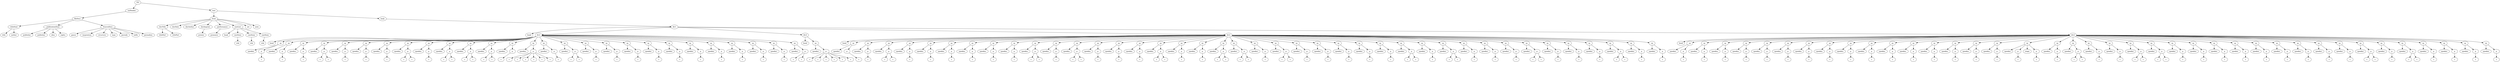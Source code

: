 digraph Tree {
	"t0" [label = "TEI"];
	"t1" [label = "teiHeader"];
	"t2" [label = "fileDesc"];
	"t3" [label = "titleStmt"];
	"t4" [label = "title"];
	"t5" [label = "author"];
	"t6" [label = "publicationStmt"];
	"t7" [label = "publisher"];
	"t8" [label = "publisher"];
	"t9" [label = "idno"];
	"t10" [label = "rights"];
	"t11" [label = "SourceDesc"];
	"t12" [label = "genre"];
	"t13" [label = "inspiration"];
	"t14" [label = "structure"];
	"t15" [label = "type"];
	"t16" [label = "periode"];
	"t17" [label = "taille"];
	"t18" [label = "permalien"];
	"t19" [label = "text"];
	"t20" [label = "front"];
	"t21" [label = "docTitle"];
	"t22" [label = "titlePart"];
	"t23" [label = "titlePart"];
	"t24" [label = "docDate"];
	"t25" [label = "docAuthor"];
	"t26" [label = "docImprint"];
	"t27" [label = "printer"];
	"t28" [label = "performance"];
	"t29" [label = "premiere"];
	"t30" [label = "castList"];
	"t31" [label = "head"];
	"t32" [label = "castItem"];
	"t33" [label = "role"];
	"t34" [label = "castItem"];
	"t35" [label = "role"];
	"t36" [label = "castItem"];
	"t37" [label = "role"];
	"t38" [label = "set"];
	"t39" [label = "note"];
	"t40" [label = "body"];
	"t41" [label = "div1"];
	"t42" [label = "head"];
	"t43" [label = "div2"];
	"t44" [label = "head"];
	"t45" [label = "sp"];
	"t46" [label = "speaker"];
	"t47" [label = "p"];
	"t48" [label = "s"];
	"t49" [label = "sp"];
	"t50" [label = "speaker"];
	"t51" [label = "p"];
	"t52" [label = "s"];
	"t53" [label = "sp"];
	"t54" [label = "speaker"];
	"t55" [label = "p"];
	"t56" [label = "s"];
	"t57" [label = "sp"];
	"t58" [label = "speaker"];
	"t59" [label = "p"];
	"t60" [label = "s"];
	"t61" [label = "s"];
	"t62" [label = "sp"];
	"t63" [label = "speaker"];
	"t64" [label = "p"];
	"t65" [label = "s"];
	"t66" [label = "sp"];
	"t67" [label = "speaker"];
	"t68" [label = "p"];
	"t69" [label = "s"];
	"t70" [label = "sp"];
	"t71" [label = "speaker"];
	"t72" [label = "p"];
	"t73" [label = "s"];
	"t74" [label = "sp"];
	"t75" [label = "speaker"];
	"t76" [label = "p"];
	"t77" [label = "s"];
	"t78" [label = "s"];
	"t79" [label = "sp"];
	"t80" [label = "speaker"];
	"t81" [label = "p"];
	"t82" [label = "s"];
	"t83" [label = "sp"];
	"t84" [label = "speaker"];
	"t85" [label = "p"];
	"t86" [label = "s"];
	"t87" [label = "s"];
	"t88" [label = "sp"];
	"t89" [label = "speaker"];
	"t90" [label = "p"];
	"t91" [label = "s"];
	"t92" [label = "s"];
	"t93" [label = "sp"];
	"t94" [label = "speaker"];
	"t95" [label = "p"];
	"t96" [label = "s"];
	"t97" [label = "s"];
	"t98" [label = "sp"];
	"t99" [label = "speaker"];
	"t100" [label = "p"];
	"t101" [label = "s"];
	"t102" [label = "sp"];
	"t103" [label = "speaker"];
	"t104" [label = "p"];
	"t105" [label = "s"];
	"t106" [label = "s"];
	"t107" [label = "s"];
	"t108" [label = "s"];
	"t109" [label = "s"];
	"t110" [label = "s"];
	"t111" [label = "sp"];
	"t112" [label = "speaker"];
	"t113" [label = "p"];
	"t114" [label = "s"];
	"t115" [label = "sp"];
	"t116" [label = "speaker"];
	"t117" [label = "p"];
	"t118" [label = "s"];
	"t119" [label = "s"];
	"t120" [label = "sp"];
	"t121" [label = "speaker"];
	"t122" [label = "p"];
	"t123" [label = "s"];
	"t124" [label = "sp"];
	"t125" [label = "speaker"];
	"t126" [label = "p"];
	"t127" [label = "s"];
	"t128" [label = "sp"];
	"t129" [label = "speaker"];
	"t130" [label = "p"];
	"t131" [label = "s"];
	"t132" [label = "sp"];
	"t133" [label = "speaker"];
	"t134" [label = "p"];
	"t135" [label = "s"];
	"t136" [label = "sp"];
	"t137" [label = "speaker"];
	"t138" [label = "p"];
	"t139" [label = "s"];
	"t140" [label = "sp"];
	"t141" [label = "speaker"];
	"t142" [label = "p"];
	"t143" [label = "s"];
	"t144" [label = "sp"];
	"t145" [label = "speaker"];
	"t146" [label = "p"];
	"t147" [label = "s"];
	"t148" [label = "sp"];
	"t149" [label = "speaker"];
	"t150" [label = "p"];
	"t151" [label = "s"];
	"t152" [label = "sp"];
	"t153" [label = "speaker"];
	"t154" [label = "p"];
	"t155" [label = "s"];
	"t156" [label = "sp"];
	"t157" [label = "speaker"];
	"t158" [label = "p"];
	"t159" [label = "s"];
	"t160" [label = "sp"];
	"t161" [label = "speaker"];
	"t162" [label = "p"];
	"t163" [label = "s"];
	"t164" [label = "s"];
	"t165" [label = "div2"];
	"t166" [label = "head"];
	"t167" [label = "sp"];
	"t168" [label = "speaker"];
	"t169" [label = "p"];
	"t170" [label = "s"];
	"t171" [label = "s"];
	"t172" [label = "s"];
	"t173" [label = "s"];
	"t174" [label = "s"];
	"t175" [label = "s"];
	"t176" [label = "div2"];
	"t177" [label = "head"];
	"t178" [label = "sp"];
	"t179" [label = "speaker"];
	"t180" [label = "p"];
	"t181" [label = "s"];
	"t182" [label = "sp"];
	"t183" [label = "speaker"];
	"t184" [label = "p"];
	"t185" [label = "s"];
	"t186" [label = "sp"];
	"t187" [label = "speaker"];
	"t188" [label = "p"];
	"t189" [label = "s"];
	"t190" [label = "s"];
	"t191" [label = "sp"];
	"t192" [label = "speaker"];
	"t193" [label = "p"];
	"t194" [label = "s"];
	"t195" [label = "sp"];
	"t196" [label = "speaker"];
	"t197" [label = "p"];
	"t198" [label = "s"];
	"t199" [label = "sp"];
	"t200" [label = "speaker"];
	"t201" [label = "p"];
	"t202" [label = "s"];
	"t203" [label = "sp"];
	"t204" [label = "speaker"];
	"t205" [label = "p"];
	"t206" [label = "s"];
	"t207" [label = "sp"];
	"t208" [label = "speaker"];
	"t209" [label = "p"];
	"t210" [label = "s"];
	"t211" [label = "sp"];
	"t212" [label = "speaker"];
	"t213" [label = "p"];
	"t214" [label = "s"];
	"t215" [label = "sp"];
	"t216" [label = "speaker"];
	"t217" [label = "p"];
	"t218" [label = "s"];
	"t219" [label = "s"];
	"t220" [label = "sp"];
	"t221" [label = "speaker"];
	"t222" [label = "p"];
	"t223" [label = "s"];
	"t224" [label = "sp"];
	"t225" [label = "speaker"];
	"t226" [label = "p"];
	"t227" [label = "s"];
	"t228" [label = "s"];
	"t229" [label = "sp"];
	"t230" [label = "speaker"];
	"t231" [label = "p"];
	"t232" [label = "s"];
	"t233" [label = "sp"];
	"t234" [label = "speaker"];
	"t235" [label = "p"];
	"t236" [label = "s"];
	"t237" [label = "sp"];
	"t238" [label = "speaker"];
	"t239" [label = "p"];
	"t240" [label = "s"];
	"t241" [label = "sp"];
	"t242" [label = "speaker"];
	"t243" [label = "p"];
	"t244" [label = "s"];
	"t245" [label = "s"];
	"t246" [label = "sp"];
	"t247" [label = "speaker"];
	"t248" [label = "p"];
	"t249" [label = "s"];
	"t250" [label = "sp"];
	"t251" [label = "speaker"];
	"t252" [label = "p"];
	"t253" [label = "s"];
	"t254" [label = "sp"];
	"t255" [label = "speaker"];
	"t256" [label = "p"];
	"t257" [label = "s"];
	"t258" [label = "s"];
	"t259" [label = "sp"];
	"t260" [label = "speaker"];
	"t261" [label = "p"];
	"t262" [label = "s"];
	"t263" [label = "s"];
	"t264" [label = "sp"];
	"t265" [label = "speaker"];
	"t266" [label = "p"];
	"t267" [label = "s"];
	"t268" [label = "sp"];
	"t269" [label = "speaker"];
	"t270" [label = "p"];
	"t271" [label = "s"];
	"t272" [label = "s"];
	"t273" [label = "sp"];
	"t274" [label = "speaker"];
	"t275" [label = "p"];
	"t276" [label = "s"];
	"t277" [label = "sp"];
	"t278" [label = "speaker"];
	"t279" [label = "p"];
	"t280" [label = "s"];
	"t281" [label = "sp"];
	"t282" [label = "speaker"];
	"t283" [label = "p"];
	"t284" [label = "s"];
	"t285" [label = "sp"];
	"t286" [label = "speaker"];
	"t287" [label = "p"];
	"t288" [label = "s"];
	"t289" [label = "sp"];
	"t290" [label = "speaker"];
	"t291" [label = "p"];
	"t292" [label = "s"];
	"t293" [label = "sp"];
	"t294" [label = "speaker"];
	"t295" [label = "p"];
	"t296" [label = "s"];
	"t297" [label = "s"];
	"t298" [label = "sp"];
	"t299" [label = "speaker"];
	"t300" [label = "p"];
	"t301" [label = "s"];
	"t302" [label = "sp"];
	"t303" [label = "speaker"];
	"t304" [label = "p"];
	"t305" [label = "s"];
	"t306" [label = "s"];
	"t307" [label = "sp"];
	"t308" [label = "speaker"];
	"t309" [label = "p"];
	"t310" [label = "s"];
	"t311" [label = "sp"];
	"t312" [label = "speaker"];
	"t313" [label = "p"];
	"t314" [label = "s"];
	"t315" [label = "sp"];
	"t316" [label = "speaker"];
	"t317" [label = "p"];
	"t318" [label = "s"];
	"t319" [label = "sp"];
	"t320" [label = "speaker"];
	"t321" [label = "p"];
	"t322" [label = "s"];
	"t323" [label = "s"];
	"t324" [label = "sp"];
	"t325" [label = "speaker"];
	"t326" [label = "p"];
	"t327" [label = "s"];
	"t328" [label = "sp"];
	"t329" [label = "speaker"];
	"t330" [label = "p"];
	"t331" [label = "s"];
	"t332" [label = "sp"];
	"t333" [label = "speaker"];
	"t334" [label = "p"];
	"t335" [label = "s"];
	"t336" [label = "sp"];
	"t337" [label = "speaker"];
	"t338" [label = "p"];
	"t339" [label = "s"];
	"t340" [label = "s"];
	"t341" [label = "sp"];
	"t342" [label = "speaker"];
	"t343" [label = "p"];
	"t344" [label = "s"];
	"t345" [label = "sp"];
	"t346" [label = "speaker"];
	"t347" [label = "p"];
	"t348" [label = "s"];
	"t349" [label = "div2"];
	"t350" [label = "head"];
	"t351" [label = "sp"];
	"t352" [label = "speaker"];
	"t353" [label = "p"];
	"t354" [label = "s"];
	"t355" [label = "sp"];
	"t356" [label = "speaker"];
	"t357" [label = "p"];
	"t358" [label = "s"];
	"t359" [label = "sp"];
	"t360" [label = "speaker"];
	"t361" [label = "p"];
	"t362" [label = "s"];
	"t363" [label = "sp"];
	"t364" [label = "speaker"];
	"t365" [label = "p"];
	"t366" [label = "s"];
	"t367" [label = "sp"];
	"t368" [label = "speaker"];
	"t369" [label = "p"];
	"t370" [label = "s"];
	"t371" [label = "sp"];
	"t372" [label = "speaker"];
	"t373" [label = "p"];
	"t374" [label = "s"];
	"t375" [label = "sp"];
	"t376" [label = "speaker"];
	"t377" [label = "p"];
	"t378" [label = "s"];
	"t379" [label = "sp"];
	"t380" [label = "speaker"];
	"t381" [label = "p"];
	"t382" [label = "s"];
	"t383" [label = "sp"];
	"t384" [label = "speaker"];
	"t385" [label = "p"];
	"t386" [label = "s"];
	"t387" [label = "sp"];
	"t388" [label = "speaker"];
	"t389" [label = "p"];
	"t390" [label = "s"];
	"t391" [label = "sp"];
	"t392" [label = "speaker"];
	"t393" [label = "p"];
	"t394" [label = "s"];
	"t395" [label = "sp"];
	"t396" [label = "speaker"];
	"t397" [label = "p"];
	"t398" [label = "s"];
	"t399" [label = "sp"];
	"t400" [label = "speaker"];
	"t401" [label = "p"];
	"t402" [label = "s"];
	"t403" [label = "sp"];
	"t404" [label = "speaker"];
	"t405" [label = "p"];
	"t406" [label = "s"];
	"t407" [label = "sp"];
	"t408" [label = "speaker"];
	"t409" [label = "p"];
	"t410" [label = "s"];
	"t411" [label = "sp"];
	"t412" [label = "speaker"];
	"t413" [label = "p"];
	"t414" [label = "s"];
	"t415" [label = "sp"];
	"t416" [label = "speaker"];
	"t417" [label = "p"];
	"t418" [label = "s"];
	"t419" [label = "stage"];
	"t420" [label = "p"];
	"t421" [label = "s"];
	"t422" [label = "sp"];
	"t423" [label = "speaker"];
	"t424" [label = "p"];
	"t425" [label = "s"];
	"t426" [label = "sp"];
	"t427" [label = "speaker"];
	"t428" [label = "p"];
	"t429" [label = "s"];
	"t430" [label = "s"];
	"t431" [label = "sp"];
	"t432" [label = "speaker"];
	"t433" [label = "p"];
	"t434" [label = "s"];
	"t435" [label = "sp"];
	"t436" [label = "speaker"];
	"t437" [label = "p"];
	"t438" [label = "s"];
	"t439" [label = "sp"];
	"t440" [label = "speaker"];
	"t441" [label = "p"];
	"t442" [label = "s"];
	"t443" [label = "s"];
	"t444" [label = "sp"];
	"t445" [label = "speaker"];
	"t446" [label = "p"];
	"t447" [label = "s"];
	"t448" [label = "s"];
	"t449" [label = "sp"];
	"t450" [label = "speaker"];
	"t451" [label = "p"];
	"t452" [label = "s"];
	"t453" [label = "sp"];
	"t454" [label = "speaker"];
	"t455" [label = "p"];
	"t456" [label = "s"];
	"t457" [label = "sp"];
	"t458" [label = "speaker"];
	"t459" [label = "p"];
	"t460" [label = "s"];
	"t461" [label = "sp"];
	"t462" [label = "speaker"];
	"t463" [label = "p"];
	"t464" [label = "s"];
	"t465" [label = "sp"];
	"t466" [label = "speaker"];
	"t467" [label = "p"];
	"t468" [label = "s"];
	"t469" [label = "sp"];
	"t470" [label = "speaker"];
	"t471" [label = "p"];
	"t472" [label = "s"];
	"t473" [label = "sp"];
	"t474" [label = "speaker"];
	"t475" [label = "p"];
	"t476" [label = "s"];
	"t477" [label = "sp"];
	"t478" [label = "speaker"];
	"t479" [label = "p"];
	"t480" [label = "s"];
	"t481" [label = "sp"];
	"t482" [label = "speaker"];
	"t483" [label = "p"];
	"t484" [label = "s"];
	"t485" [label = "sp"];
	"t486" [label = "speaker"];
	"t487" [label = "p"];
	"t488" [label = "s"];
	"t489" [label = "s"];
	"t490" [label = "sp"];
	"t491" [label = "speaker"];
	"t492" [label = "p"];
	"t493" [label = "s"];
	"t494" [label = "sp"];
	"t495" [label = "speaker"];
	"t496" [label = "p"];
	"t497" [label = "s"];
	"t498" [label = "s"];
	"t499" [label = "sp"];
	"t500" [label = "speaker"];
	"t501" [label = "p"];
	"t502" [label = "s"];
	"t503" [label = "sp"];
	"t504" [label = "speaker"];
	"t505" [label = "p"];
	"t506" [label = "s"];
	"t507" [label = "sp"];
	"t508" [label = "speaker"];
	"t509" [label = "p"];
	"t510" [label = "s"];
	"t511" [label = "sp"];
	"t512" [label = "speaker"];
	"t513" [label = "p"];
	"t514" [label = "s"];
	"t0" -> "t1";
	"t1" -> "t2";
	"t2" -> "t3";
	"t3" -> "t4";
	"t3" -> "t5";
	"t2" -> "t6";
	"t6" -> "t7";
	"t6" -> "t8";
	"t6" -> "t9";
	"t6" -> "t10";
	"t2" -> "t11";
	"t11" -> "t12";
	"t11" -> "t13";
	"t11" -> "t14";
	"t11" -> "t15";
	"t11" -> "t16";
	"t11" -> "t17";
	"t11" -> "t18";
	"t0" -> "t19";
	"t19" -> "t20";
	"t20" -> "t21";
	"t21" -> "t22";
	"t21" -> "t23";
	"t20" -> "t24";
	"t20" -> "t25";
	"t20" -> "t26";
	"t26" -> "t27";
	"t20" -> "t28";
	"t28" -> "t29";
	"t20" -> "t30";
	"t30" -> "t31";
	"t30" -> "t32";
	"t32" -> "t33";
	"t30" -> "t34";
	"t34" -> "t35";
	"t30" -> "t36";
	"t36" -> "t37";
	"t20" -> "t38";
	"t20" -> "t39";
	"t19" -> "t40";
	"t40" -> "t41";
	"t41" -> "t42";
	"t41" -> "t43";
	"t43" -> "t44";
	"t43" -> "t45";
	"t45" -> "t46";
	"t45" -> "t47";
	"t47" -> "t48";
	"t43" -> "t49";
	"t49" -> "t50";
	"t49" -> "t51";
	"t51" -> "t52";
	"t43" -> "t53";
	"t53" -> "t54";
	"t53" -> "t55";
	"t55" -> "t56";
	"t43" -> "t57";
	"t57" -> "t58";
	"t57" -> "t59";
	"t59" -> "t60";
	"t59" -> "t61";
	"t43" -> "t62";
	"t62" -> "t63";
	"t62" -> "t64";
	"t64" -> "t65";
	"t43" -> "t66";
	"t66" -> "t67";
	"t66" -> "t68";
	"t68" -> "t69";
	"t43" -> "t70";
	"t70" -> "t71";
	"t70" -> "t72";
	"t72" -> "t73";
	"t43" -> "t74";
	"t74" -> "t75";
	"t74" -> "t76";
	"t76" -> "t77";
	"t76" -> "t78";
	"t43" -> "t79";
	"t79" -> "t80";
	"t79" -> "t81";
	"t81" -> "t82";
	"t43" -> "t83";
	"t83" -> "t84";
	"t83" -> "t85";
	"t85" -> "t86";
	"t85" -> "t87";
	"t43" -> "t88";
	"t88" -> "t89";
	"t88" -> "t90";
	"t90" -> "t91";
	"t90" -> "t92";
	"t43" -> "t93";
	"t93" -> "t94";
	"t93" -> "t95";
	"t95" -> "t96";
	"t95" -> "t97";
	"t43" -> "t98";
	"t98" -> "t99";
	"t98" -> "t100";
	"t100" -> "t101";
	"t43" -> "t102";
	"t102" -> "t103";
	"t102" -> "t104";
	"t104" -> "t105";
	"t104" -> "t106";
	"t104" -> "t107";
	"t104" -> "t108";
	"t104" -> "t109";
	"t104" -> "t110";
	"t43" -> "t111";
	"t111" -> "t112";
	"t111" -> "t113";
	"t113" -> "t114";
	"t43" -> "t115";
	"t115" -> "t116";
	"t115" -> "t117";
	"t117" -> "t118";
	"t117" -> "t119";
	"t43" -> "t120";
	"t120" -> "t121";
	"t120" -> "t122";
	"t122" -> "t123";
	"t43" -> "t124";
	"t124" -> "t125";
	"t124" -> "t126";
	"t126" -> "t127";
	"t43" -> "t128";
	"t128" -> "t129";
	"t128" -> "t130";
	"t130" -> "t131";
	"t43" -> "t132";
	"t132" -> "t133";
	"t132" -> "t134";
	"t134" -> "t135";
	"t43" -> "t136";
	"t136" -> "t137";
	"t136" -> "t138";
	"t138" -> "t139";
	"t43" -> "t140";
	"t140" -> "t141";
	"t140" -> "t142";
	"t142" -> "t143";
	"t43" -> "t144";
	"t144" -> "t145";
	"t144" -> "t146";
	"t146" -> "t147";
	"t43" -> "t148";
	"t148" -> "t149";
	"t148" -> "t150";
	"t150" -> "t151";
	"t43" -> "t152";
	"t152" -> "t153";
	"t152" -> "t154";
	"t154" -> "t155";
	"t43" -> "t156";
	"t156" -> "t157";
	"t156" -> "t158";
	"t158" -> "t159";
	"t43" -> "t160";
	"t160" -> "t161";
	"t160" -> "t162";
	"t162" -> "t163";
	"t162" -> "t164";
	"t41" -> "t165";
	"t165" -> "t166";
	"t165" -> "t167";
	"t167" -> "t168";
	"t167" -> "t169";
	"t169" -> "t170";
	"t169" -> "t171";
	"t169" -> "t172";
	"t169" -> "t173";
	"t169" -> "t174";
	"t169" -> "t175";
	"t41" -> "t176";
	"t176" -> "t177";
	"t176" -> "t178";
	"t178" -> "t179";
	"t178" -> "t180";
	"t180" -> "t181";
	"t176" -> "t182";
	"t182" -> "t183";
	"t182" -> "t184";
	"t184" -> "t185";
	"t176" -> "t186";
	"t186" -> "t187";
	"t186" -> "t188";
	"t188" -> "t189";
	"t188" -> "t190";
	"t176" -> "t191";
	"t191" -> "t192";
	"t191" -> "t193";
	"t193" -> "t194";
	"t176" -> "t195";
	"t195" -> "t196";
	"t195" -> "t197";
	"t197" -> "t198";
	"t176" -> "t199";
	"t199" -> "t200";
	"t199" -> "t201";
	"t201" -> "t202";
	"t176" -> "t203";
	"t203" -> "t204";
	"t203" -> "t205";
	"t205" -> "t206";
	"t176" -> "t207";
	"t207" -> "t208";
	"t207" -> "t209";
	"t209" -> "t210";
	"t176" -> "t211";
	"t211" -> "t212";
	"t211" -> "t213";
	"t213" -> "t214";
	"t176" -> "t215";
	"t215" -> "t216";
	"t215" -> "t217";
	"t217" -> "t218";
	"t217" -> "t219";
	"t176" -> "t220";
	"t220" -> "t221";
	"t220" -> "t222";
	"t222" -> "t223";
	"t176" -> "t224";
	"t224" -> "t225";
	"t224" -> "t226";
	"t226" -> "t227";
	"t226" -> "t228";
	"t176" -> "t229";
	"t229" -> "t230";
	"t229" -> "t231";
	"t231" -> "t232";
	"t176" -> "t233";
	"t233" -> "t234";
	"t233" -> "t235";
	"t235" -> "t236";
	"t176" -> "t237";
	"t237" -> "t238";
	"t237" -> "t239";
	"t239" -> "t240";
	"t176" -> "t241";
	"t241" -> "t242";
	"t241" -> "t243";
	"t243" -> "t244";
	"t243" -> "t245";
	"t176" -> "t246";
	"t246" -> "t247";
	"t246" -> "t248";
	"t248" -> "t249";
	"t176" -> "t250";
	"t250" -> "t251";
	"t250" -> "t252";
	"t252" -> "t253";
	"t176" -> "t254";
	"t254" -> "t255";
	"t254" -> "t256";
	"t256" -> "t257";
	"t256" -> "t258";
	"t176" -> "t259";
	"t259" -> "t260";
	"t259" -> "t261";
	"t261" -> "t262";
	"t261" -> "t263";
	"t176" -> "t264";
	"t264" -> "t265";
	"t264" -> "t266";
	"t266" -> "t267";
	"t176" -> "t268";
	"t268" -> "t269";
	"t268" -> "t270";
	"t270" -> "t271";
	"t270" -> "t272";
	"t176" -> "t273";
	"t273" -> "t274";
	"t273" -> "t275";
	"t275" -> "t276";
	"t176" -> "t277";
	"t277" -> "t278";
	"t277" -> "t279";
	"t279" -> "t280";
	"t176" -> "t281";
	"t281" -> "t282";
	"t281" -> "t283";
	"t283" -> "t284";
	"t176" -> "t285";
	"t285" -> "t286";
	"t285" -> "t287";
	"t287" -> "t288";
	"t176" -> "t289";
	"t289" -> "t290";
	"t289" -> "t291";
	"t291" -> "t292";
	"t176" -> "t293";
	"t293" -> "t294";
	"t293" -> "t295";
	"t295" -> "t296";
	"t295" -> "t297";
	"t176" -> "t298";
	"t298" -> "t299";
	"t298" -> "t300";
	"t300" -> "t301";
	"t176" -> "t302";
	"t302" -> "t303";
	"t302" -> "t304";
	"t304" -> "t305";
	"t304" -> "t306";
	"t176" -> "t307";
	"t307" -> "t308";
	"t307" -> "t309";
	"t309" -> "t310";
	"t176" -> "t311";
	"t311" -> "t312";
	"t311" -> "t313";
	"t313" -> "t314";
	"t176" -> "t315";
	"t315" -> "t316";
	"t315" -> "t317";
	"t317" -> "t318";
	"t176" -> "t319";
	"t319" -> "t320";
	"t319" -> "t321";
	"t321" -> "t322";
	"t321" -> "t323";
	"t176" -> "t324";
	"t324" -> "t325";
	"t324" -> "t326";
	"t326" -> "t327";
	"t176" -> "t328";
	"t328" -> "t329";
	"t328" -> "t330";
	"t330" -> "t331";
	"t176" -> "t332";
	"t332" -> "t333";
	"t332" -> "t334";
	"t334" -> "t335";
	"t176" -> "t336";
	"t336" -> "t337";
	"t336" -> "t338";
	"t338" -> "t339";
	"t338" -> "t340";
	"t176" -> "t341";
	"t341" -> "t342";
	"t341" -> "t343";
	"t343" -> "t344";
	"t176" -> "t345";
	"t345" -> "t346";
	"t345" -> "t347";
	"t347" -> "t348";
	"t41" -> "t349";
	"t349" -> "t350";
	"t349" -> "t351";
	"t351" -> "t352";
	"t351" -> "t353";
	"t353" -> "t354";
	"t349" -> "t355";
	"t355" -> "t356";
	"t355" -> "t357";
	"t357" -> "t358";
	"t349" -> "t359";
	"t359" -> "t360";
	"t359" -> "t361";
	"t361" -> "t362";
	"t349" -> "t363";
	"t363" -> "t364";
	"t363" -> "t365";
	"t365" -> "t366";
	"t349" -> "t367";
	"t367" -> "t368";
	"t367" -> "t369";
	"t369" -> "t370";
	"t349" -> "t371";
	"t371" -> "t372";
	"t371" -> "t373";
	"t373" -> "t374";
	"t349" -> "t375";
	"t375" -> "t376";
	"t375" -> "t377";
	"t377" -> "t378";
	"t349" -> "t379";
	"t379" -> "t380";
	"t379" -> "t381";
	"t381" -> "t382";
	"t349" -> "t383";
	"t383" -> "t384";
	"t383" -> "t385";
	"t385" -> "t386";
	"t349" -> "t387";
	"t387" -> "t388";
	"t387" -> "t389";
	"t389" -> "t390";
	"t349" -> "t391";
	"t391" -> "t392";
	"t391" -> "t393";
	"t393" -> "t394";
	"t349" -> "t395";
	"t395" -> "t396";
	"t395" -> "t397";
	"t397" -> "t398";
	"t349" -> "t399";
	"t399" -> "t400";
	"t399" -> "t401";
	"t401" -> "t402";
	"t349" -> "t403";
	"t403" -> "t404";
	"t403" -> "t405";
	"t405" -> "t406";
	"t349" -> "t407";
	"t407" -> "t408";
	"t407" -> "t409";
	"t409" -> "t410";
	"t349" -> "t411";
	"t411" -> "t412";
	"t411" -> "t413";
	"t413" -> "t414";
	"t349" -> "t415";
	"t415" -> "t416";
	"t415" -> "t417";
	"t417" -> "t418";
	"t415" -> "t419";
	"t415" -> "t420";
	"t420" -> "t421";
	"t349" -> "t422";
	"t422" -> "t423";
	"t422" -> "t424";
	"t424" -> "t425";
	"t349" -> "t426";
	"t426" -> "t427";
	"t426" -> "t428";
	"t428" -> "t429";
	"t428" -> "t430";
	"t349" -> "t431";
	"t431" -> "t432";
	"t431" -> "t433";
	"t433" -> "t434";
	"t349" -> "t435";
	"t435" -> "t436";
	"t435" -> "t437";
	"t437" -> "t438";
	"t349" -> "t439";
	"t439" -> "t440";
	"t439" -> "t441";
	"t441" -> "t442";
	"t441" -> "t443";
	"t349" -> "t444";
	"t444" -> "t445";
	"t444" -> "t446";
	"t446" -> "t447";
	"t446" -> "t448";
	"t349" -> "t449";
	"t449" -> "t450";
	"t449" -> "t451";
	"t451" -> "t452";
	"t349" -> "t453";
	"t453" -> "t454";
	"t453" -> "t455";
	"t455" -> "t456";
	"t349" -> "t457";
	"t457" -> "t458";
	"t457" -> "t459";
	"t459" -> "t460";
	"t349" -> "t461";
	"t461" -> "t462";
	"t461" -> "t463";
	"t463" -> "t464";
	"t349" -> "t465";
	"t465" -> "t466";
	"t465" -> "t467";
	"t467" -> "t468";
	"t349" -> "t469";
	"t469" -> "t470";
	"t469" -> "t471";
	"t471" -> "t472";
	"t349" -> "t473";
	"t473" -> "t474";
	"t473" -> "t475";
	"t475" -> "t476";
	"t349" -> "t477";
	"t477" -> "t478";
	"t477" -> "t479";
	"t479" -> "t480";
	"t349" -> "t481";
	"t481" -> "t482";
	"t481" -> "t483";
	"t483" -> "t484";
	"t349" -> "t485";
	"t485" -> "t486";
	"t485" -> "t487";
	"t487" -> "t488";
	"t487" -> "t489";
	"t349" -> "t490";
	"t490" -> "t491";
	"t490" -> "t492";
	"t492" -> "t493";
	"t349" -> "t494";
	"t494" -> "t495";
	"t494" -> "t496";
	"t496" -> "t497";
	"t496" -> "t498";
	"t349" -> "t499";
	"t499" -> "t500";
	"t499" -> "t501";
	"t501" -> "t502";
	"t349" -> "t503";
	"t503" -> "t504";
	"t503" -> "t505";
	"t505" -> "t506";
	"t349" -> "t507";
	"t507" -> "t508";
	"t507" -> "t509";
	"t509" -> "t510";
	"t349" -> "t511";
	"t511" -> "t512";
	"t511" -> "t513";
	"t513" -> "t514";
}
